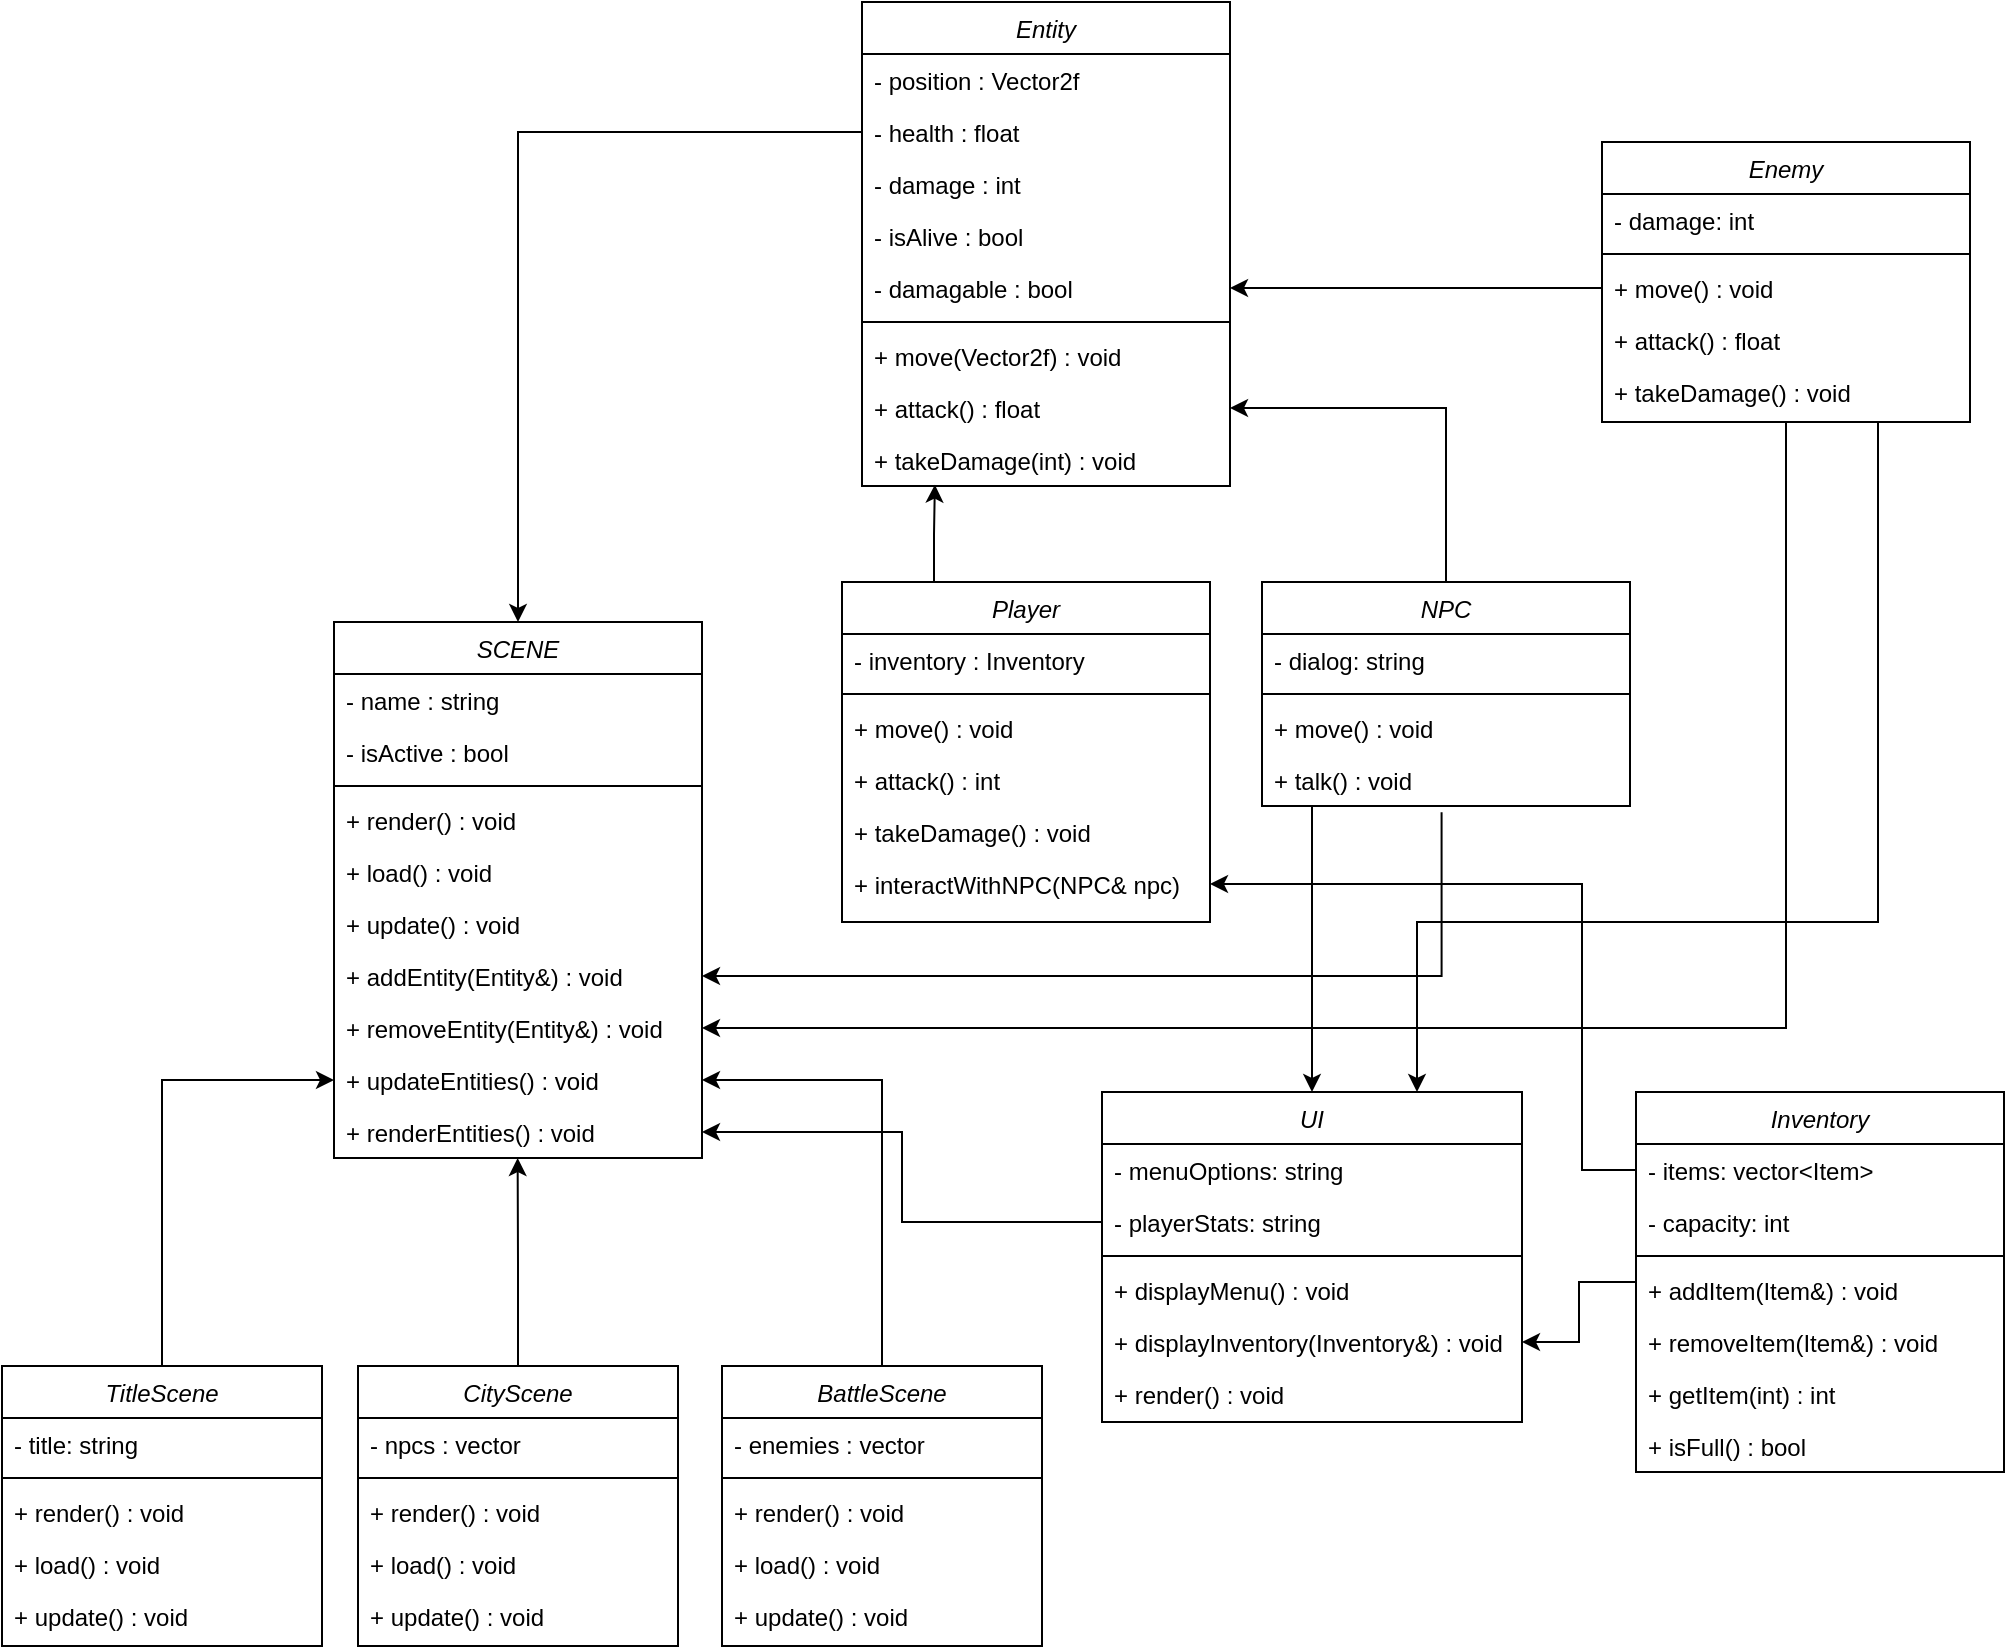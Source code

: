 <mxfile version="24.7.17">
  <diagram id="C5RBs43oDa-KdzZeNtuy" name="Page-1">
    <mxGraphModel dx="1617" dy="745" grid="1" gridSize="10" guides="1" tooltips="1" connect="1" arrows="1" fold="1" page="1" pageScale="1" pageWidth="827" pageHeight="1169" math="0" shadow="0">
      <root>
        <mxCell id="WIyWlLk6GJQsqaUBKTNV-0" />
        <mxCell id="WIyWlLk6GJQsqaUBKTNV-1" parent="WIyWlLk6GJQsqaUBKTNV-0" />
        <mxCell id="db68F4F6bv042cz980BD-30" style="edgeStyle=orthogonalEdgeStyle;rounded=0;orthogonalLoop=1;jettySize=auto;html=1;entryX=1;entryY=0.5;entryDx=0;entryDy=0;" edge="1" parent="WIyWlLk6GJQsqaUBKTNV-1" source="zkfFHV4jXpPFQw0GAbJ--0" target="db68F4F6bv042cz980BD-25">
          <mxGeometry relative="1" as="geometry" />
        </mxCell>
        <mxCell id="zkfFHV4jXpPFQw0GAbJ--0" value="BattleScene" style="swimlane;fontStyle=2;align=center;verticalAlign=top;childLayout=stackLayout;horizontal=1;startSize=26;horizontalStack=0;resizeParent=1;resizeLast=0;collapsible=1;marginBottom=0;rounded=0;shadow=0;strokeWidth=1;" parent="WIyWlLk6GJQsqaUBKTNV-1" vertex="1">
          <mxGeometry x="370" y="722" width="160" height="140" as="geometry">
            <mxRectangle x="230" y="140" width="160" height="26" as="alternateBounds" />
          </mxGeometry>
        </mxCell>
        <mxCell id="zkfFHV4jXpPFQw0GAbJ--1" value="- enemies : vector" style="text;align=left;verticalAlign=top;spacingLeft=4;spacingRight=4;overflow=hidden;rotatable=0;points=[[0,0.5],[1,0.5]];portConstraint=eastwest;" parent="zkfFHV4jXpPFQw0GAbJ--0" vertex="1">
          <mxGeometry y="26" width="160" height="26" as="geometry" />
        </mxCell>
        <mxCell id="zkfFHV4jXpPFQw0GAbJ--4" value="" style="line;html=1;strokeWidth=1;align=left;verticalAlign=middle;spacingTop=-1;spacingLeft=3;spacingRight=3;rotatable=0;labelPosition=right;points=[];portConstraint=eastwest;" parent="zkfFHV4jXpPFQw0GAbJ--0" vertex="1">
          <mxGeometry y="52" width="160" height="8" as="geometry" />
        </mxCell>
        <mxCell id="db68F4F6bv042cz980BD-2" value="+ render() : void" style="text;align=left;verticalAlign=top;spacingLeft=4;spacingRight=4;overflow=hidden;rotatable=0;points=[[0,0.5],[1,0.5]];portConstraint=eastwest;" vertex="1" parent="zkfFHV4jXpPFQw0GAbJ--0">
          <mxGeometry y="60" width="160" height="26" as="geometry" />
        </mxCell>
        <mxCell id="zkfFHV4jXpPFQw0GAbJ--5" value="+ load() : void" style="text;align=left;verticalAlign=top;spacingLeft=4;spacingRight=4;overflow=hidden;rotatable=0;points=[[0,0.5],[1,0.5]];portConstraint=eastwest;" parent="zkfFHV4jXpPFQw0GAbJ--0" vertex="1">
          <mxGeometry y="86" width="160" height="26" as="geometry" />
        </mxCell>
        <mxCell id="db68F4F6bv042cz980BD-1" value="+ update() : void" style="text;align=left;verticalAlign=top;spacingLeft=4;spacingRight=4;overflow=hidden;rotatable=0;points=[[0,0.5],[1,0.5]];portConstraint=eastwest;" vertex="1" parent="zkfFHV4jXpPFQw0GAbJ--0">
          <mxGeometry y="112" width="160" height="26" as="geometry" />
        </mxCell>
        <mxCell id="db68F4F6bv042cz980BD-3" value="SCENE" style="swimlane;fontStyle=2;align=center;verticalAlign=top;childLayout=stackLayout;horizontal=1;startSize=26;horizontalStack=0;resizeParent=1;resizeLast=0;collapsible=1;marginBottom=0;rounded=0;shadow=0;strokeWidth=1;" vertex="1" parent="WIyWlLk6GJQsqaUBKTNV-1">
          <mxGeometry x="176" y="350" width="184" height="268" as="geometry">
            <mxRectangle x="230" y="140" width="160" height="26" as="alternateBounds" />
          </mxGeometry>
        </mxCell>
        <mxCell id="db68F4F6bv042cz980BD-4" value="- name : string" style="text;align=left;verticalAlign=top;spacingLeft=4;spacingRight=4;overflow=hidden;rotatable=0;points=[[0,0.5],[1,0.5]];portConstraint=eastwest;" vertex="1" parent="db68F4F6bv042cz980BD-3">
          <mxGeometry y="26" width="184" height="26" as="geometry" />
        </mxCell>
        <mxCell id="db68F4F6bv042cz980BD-5" value="- isActive : bool" style="text;align=left;verticalAlign=top;spacingLeft=4;spacingRight=4;overflow=hidden;rotatable=0;points=[[0,0.5],[1,0.5]];portConstraint=eastwest;rounded=0;shadow=0;html=0;" vertex="1" parent="db68F4F6bv042cz980BD-3">
          <mxGeometry y="52" width="184" height="26" as="geometry" />
        </mxCell>
        <mxCell id="db68F4F6bv042cz980BD-6" value="" style="line;html=1;strokeWidth=1;align=left;verticalAlign=middle;spacingTop=-1;spacingLeft=3;spacingRight=3;rotatable=0;labelPosition=right;points=[];portConstraint=eastwest;" vertex="1" parent="db68F4F6bv042cz980BD-3">
          <mxGeometry y="78" width="184" height="8" as="geometry" />
        </mxCell>
        <mxCell id="db68F4F6bv042cz980BD-7" value="+ render() : void" style="text;align=left;verticalAlign=top;spacingLeft=4;spacingRight=4;overflow=hidden;rotatable=0;points=[[0,0.5],[1,0.5]];portConstraint=eastwest;" vertex="1" parent="db68F4F6bv042cz980BD-3">
          <mxGeometry y="86" width="184" height="26" as="geometry" />
        </mxCell>
        <mxCell id="db68F4F6bv042cz980BD-8" value="+ load() : void" style="text;align=left;verticalAlign=top;spacingLeft=4;spacingRight=4;overflow=hidden;rotatable=0;points=[[0,0.5],[1,0.5]];portConstraint=eastwest;" vertex="1" parent="db68F4F6bv042cz980BD-3">
          <mxGeometry y="112" width="184" height="26" as="geometry" />
        </mxCell>
        <mxCell id="db68F4F6bv042cz980BD-9" value="+ update() : void" style="text;align=left;verticalAlign=top;spacingLeft=4;spacingRight=4;overflow=hidden;rotatable=0;points=[[0,0.5],[1,0.5]];portConstraint=eastwest;" vertex="1" parent="db68F4F6bv042cz980BD-3">
          <mxGeometry y="138" width="184" height="26" as="geometry" />
        </mxCell>
        <mxCell id="db68F4F6bv042cz980BD-24" value="+ addEntity(Entity&amp;) : void" style="text;align=left;verticalAlign=top;spacingLeft=4;spacingRight=4;overflow=hidden;rotatable=0;points=[[0,0.5],[1,0.5]];portConstraint=eastwest;" vertex="1" parent="db68F4F6bv042cz980BD-3">
          <mxGeometry y="164" width="184" height="26" as="geometry" />
        </mxCell>
        <mxCell id="db68F4F6bv042cz980BD-27" value="+ removeEntity(Entity&amp;) : void" style="text;align=left;verticalAlign=top;spacingLeft=4;spacingRight=4;overflow=hidden;rotatable=0;points=[[0,0.5],[1,0.5]];portConstraint=eastwest;" vertex="1" parent="db68F4F6bv042cz980BD-3">
          <mxGeometry y="190" width="184" height="26" as="geometry" />
        </mxCell>
        <mxCell id="db68F4F6bv042cz980BD-25" value="+ updateEntities() : void" style="text;align=left;verticalAlign=top;spacingLeft=4;spacingRight=4;overflow=hidden;rotatable=0;points=[[0,0.5],[1,0.5]];portConstraint=eastwest;" vertex="1" parent="db68F4F6bv042cz980BD-3">
          <mxGeometry y="216" width="184" height="26" as="geometry" />
        </mxCell>
        <mxCell id="db68F4F6bv042cz980BD-26" value="+ renderEntities() : void" style="text;align=left;verticalAlign=top;spacingLeft=4;spacingRight=4;overflow=hidden;rotatable=0;points=[[0,0.5],[1,0.5]];portConstraint=eastwest;" vertex="1" parent="db68F4F6bv042cz980BD-3">
          <mxGeometry y="242" width="184" height="26" as="geometry" />
        </mxCell>
        <mxCell id="db68F4F6bv042cz980BD-29" style="edgeStyle=orthogonalEdgeStyle;rounded=0;orthogonalLoop=1;jettySize=auto;html=1;entryX=0;entryY=0.5;entryDx=0;entryDy=0;" edge="1" parent="WIyWlLk6GJQsqaUBKTNV-1" source="db68F4F6bv042cz980BD-10" target="db68F4F6bv042cz980BD-25">
          <mxGeometry relative="1" as="geometry" />
        </mxCell>
        <mxCell id="db68F4F6bv042cz980BD-10" value="TitleScene" style="swimlane;fontStyle=2;align=center;verticalAlign=top;childLayout=stackLayout;horizontal=1;startSize=26;horizontalStack=0;resizeParent=1;resizeLast=0;collapsible=1;marginBottom=0;rounded=0;shadow=0;strokeWidth=1;" vertex="1" parent="WIyWlLk6GJQsqaUBKTNV-1">
          <mxGeometry x="10" y="722" width="160" height="140" as="geometry">
            <mxRectangle x="230" y="140" width="160" height="26" as="alternateBounds" />
          </mxGeometry>
        </mxCell>
        <mxCell id="db68F4F6bv042cz980BD-11" value="- title: string" style="text;align=left;verticalAlign=top;spacingLeft=4;spacingRight=4;overflow=hidden;rotatable=0;points=[[0,0.5],[1,0.5]];portConstraint=eastwest;" vertex="1" parent="db68F4F6bv042cz980BD-10">
          <mxGeometry y="26" width="160" height="26" as="geometry" />
        </mxCell>
        <mxCell id="db68F4F6bv042cz980BD-13" value="" style="line;html=1;strokeWidth=1;align=left;verticalAlign=middle;spacingTop=-1;spacingLeft=3;spacingRight=3;rotatable=0;labelPosition=right;points=[];portConstraint=eastwest;" vertex="1" parent="db68F4F6bv042cz980BD-10">
          <mxGeometry y="52" width="160" height="8" as="geometry" />
        </mxCell>
        <mxCell id="db68F4F6bv042cz980BD-14" value="+ render() : void" style="text;align=left;verticalAlign=top;spacingLeft=4;spacingRight=4;overflow=hidden;rotatable=0;points=[[0,0.5],[1,0.5]];portConstraint=eastwest;" vertex="1" parent="db68F4F6bv042cz980BD-10">
          <mxGeometry y="60" width="160" height="26" as="geometry" />
        </mxCell>
        <mxCell id="db68F4F6bv042cz980BD-15" value="+ load() : void" style="text;align=left;verticalAlign=top;spacingLeft=4;spacingRight=4;overflow=hidden;rotatable=0;points=[[0,0.5],[1,0.5]];portConstraint=eastwest;" vertex="1" parent="db68F4F6bv042cz980BD-10">
          <mxGeometry y="86" width="160" height="26" as="geometry" />
        </mxCell>
        <mxCell id="db68F4F6bv042cz980BD-16" value="+ update() : void" style="text;align=left;verticalAlign=top;spacingLeft=4;spacingRight=4;overflow=hidden;rotatable=0;points=[[0,0.5],[1,0.5]];portConstraint=eastwest;" vertex="1" parent="db68F4F6bv042cz980BD-10">
          <mxGeometry y="112" width="160" height="26" as="geometry" />
        </mxCell>
        <mxCell id="db68F4F6bv042cz980BD-28" style="edgeStyle=orthogonalEdgeStyle;rounded=0;orthogonalLoop=1;jettySize=auto;html=1;entryX=0.499;entryY=1;entryDx=0;entryDy=0;entryPerimeter=0;" edge="1" parent="WIyWlLk6GJQsqaUBKTNV-1" source="db68F4F6bv042cz980BD-17" target="db68F4F6bv042cz980BD-26">
          <mxGeometry relative="1" as="geometry" />
        </mxCell>
        <mxCell id="db68F4F6bv042cz980BD-17" value="CityScene" style="swimlane;fontStyle=2;align=center;verticalAlign=top;childLayout=stackLayout;horizontal=1;startSize=26;horizontalStack=0;resizeParent=1;resizeLast=0;collapsible=1;marginBottom=0;rounded=0;shadow=0;strokeWidth=1;" vertex="1" parent="WIyWlLk6GJQsqaUBKTNV-1">
          <mxGeometry x="188" y="722" width="160" height="140" as="geometry">
            <mxRectangle x="230" y="140" width="160" height="26" as="alternateBounds" />
          </mxGeometry>
        </mxCell>
        <mxCell id="db68F4F6bv042cz980BD-18" value="- npcs : vector" style="text;align=left;verticalAlign=top;spacingLeft=4;spacingRight=4;overflow=hidden;rotatable=0;points=[[0,0.5],[1,0.5]];portConstraint=eastwest;" vertex="1" parent="db68F4F6bv042cz980BD-17">
          <mxGeometry y="26" width="160" height="26" as="geometry" />
        </mxCell>
        <mxCell id="db68F4F6bv042cz980BD-20" value="" style="line;html=1;strokeWidth=1;align=left;verticalAlign=middle;spacingTop=-1;spacingLeft=3;spacingRight=3;rotatable=0;labelPosition=right;points=[];portConstraint=eastwest;" vertex="1" parent="db68F4F6bv042cz980BD-17">
          <mxGeometry y="52" width="160" height="8" as="geometry" />
        </mxCell>
        <mxCell id="db68F4F6bv042cz980BD-21" value="+ render() : void" style="text;align=left;verticalAlign=top;spacingLeft=4;spacingRight=4;overflow=hidden;rotatable=0;points=[[0,0.5],[1,0.5]];portConstraint=eastwest;" vertex="1" parent="db68F4F6bv042cz980BD-17">
          <mxGeometry y="60" width="160" height="26" as="geometry" />
        </mxCell>
        <mxCell id="db68F4F6bv042cz980BD-22" value="+ load() : void" style="text;align=left;verticalAlign=top;spacingLeft=4;spacingRight=4;overflow=hidden;rotatable=0;points=[[0,0.5],[1,0.5]];portConstraint=eastwest;" vertex="1" parent="db68F4F6bv042cz980BD-17">
          <mxGeometry y="86" width="160" height="26" as="geometry" />
        </mxCell>
        <mxCell id="db68F4F6bv042cz980BD-23" value="+ update() : void" style="text;align=left;verticalAlign=top;spacingLeft=4;spacingRight=4;overflow=hidden;rotatable=0;points=[[0,0.5],[1,0.5]];portConstraint=eastwest;" vertex="1" parent="db68F4F6bv042cz980BD-17">
          <mxGeometry y="112" width="160" height="26" as="geometry" />
        </mxCell>
        <mxCell id="db68F4F6bv042cz980BD-31" value="Entity" style="swimlane;fontStyle=2;align=center;verticalAlign=top;childLayout=stackLayout;horizontal=1;startSize=26;horizontalStack=0;resizeParent=1;resizeLast=0;collapsible=1;marginBottom=0;rounded=0;shadow=0;strokeWidth=1;" vertex="1" parent="WIyWlLk6GJQsqaUBKTNV-1">
          <mxGeometry x="440" y="40" width="184" height="242" as="geometry">
            <mxRectangle x="230" y="140" width="160" height="26" as="alternateBounds" />
          </mxGeometry>
        </mxCell>
        <mxCell id="db68F4F6bv042cz980BD-32" value="- position : Vector2f" style="text;align=left;verticalAlign=top;spacingLeft=4;spacingRight=4;overflow=hidden;rotatable=0;points=[[0,0.5],[1,0.5]];portConstraint=eastwest;" vertex="1" parent="db68F4F6bv042cz980BD-31">
          <mxGeometry y="26" width="184" height="26" as="geometry" />
        </mxCell>
        <mxCell id="db68F4F6bv042cz980BD-33" value="- health : float" style="text;align=left;verticalAlign=top;spacingLeft=4;spacingRight=4;overflow=hidden;rotatable=0;points=[[0,0.5],[1,0.5]];portConstraint=eastwest;rounded=0;shadow=0;html=0;" vertex="1" parent="db68F4F6bv042cz980BD-31">
          <mxGeometry y="52" width="184" height="26" as="geometry" />
        </mxCell>
        <mxCell id="db68F4F6bv042cz980BD-60" value="- damage : int" style="text;align=left;verticalAlign=top;spacingLeft=4;spacingRight=4;overflow=hidden;rotatable=0;points=[[0,0.5],[1,0.5]];portConstraint=eastwest;rounded=0;shadow=0;html=0;" vertex="1" parent="db68F4F6bv042cz980BD-31">
          <mxGeometry y="78" width="184" height="26" as="geometry" />
        </mxCell>
        <mxCell id="db68F4F6bv042cz980BD-42" value="- isAlive : bool" style="text;align=left;verticalAlign=top;spacingLeft=4;spacingRight=4;overflow=hidden;rotatable=0;points=[[0,0.5],[1,0.5]];portConstraint=eastwest;rounded=0;shadow=0;html=0;" vertex="1" parent="db68F4F6bv042cz980BD-31">
          <mxGeometry y="104" width="184" height="26" as="geometry" />
        </mxCell>
        <mxCell id="db68F4F6bv042cz980BD-43" value="- damagable : bool" style="text;align=left;verticalAlign=top;spacingLeft=4;spacingRight=4;overflow=hidden;rotatable=0;points=[[0,0.5],[1,0.5]];portConstraint=eastwest;rounded=0;shadow=0;html=0;" vertex="1" parent="db68F4F6bv042cz980BD-31">
          <mxGeometry y="130" width="184" height="26" as="geometry" />
        </mxCell>
        <mxCell id="db68F4F6bv042cz980BD-34" value="" style="line;html=1;strokeWidth=1;align=left;verticalAlign=middle;spacingTop=-1;spacingLeft=3;spacingRight=3;rotatable=0;labelPosition=right;points=[];portConstraint=eastwest;" vertex="1" parent="db68F4F6bv042cz980BD-31">
          <mxGeometry y="156" width="184" height="8" as="geometry" />
        </mxCell>
        <mxCell id="db68F4F6bv042cz980BD-35" value="+ move(Vector2f) : void" style="text;align=left;verticalAlign=top;spacingLeft=4;spacingRight=4;overflow=hidden;rotatable=0;points=[[0,0.5],[1,0.5]];portConstraint=eastwest;" vertex="1" parent="db68F4F6bv042cz980BD-31">
          <mxGeometry y="164" width="184" height="26" as="geometry" />
        </mxCell>
        <mxCell id="db68F4F6bv042cz980BD-36" value="+ attack() : float" style="text;align=left;verticalAlign=top;spacingLeft=4;spacingRight=4;overflow=hidden;rotatable=0;points=[[0,0.5],[1,0.5]];portConstraint=eastwest;" vertex="1" parent="db68F4F6bv042cz980BD-31">
          <mxGeometry y="190" width="184" height="26" as="geometry" />
        </mxCell>
        <mxCell id="db68F4F6bv042cz980BD-37" value="+ takeDamage(int) : void" style="text;align=left;verticalAlign=top;spacingLeft=4;spacingRight=4;overflow=hidden;rotatable=0;points=[[0,0.5],[1,0.5]];portConstraint=eastwest;" vertex="1" parent="db68F4F6bv042cz980BD-31">
          <mxGeometry y="216" width="184" height="26" as="geometry" />
        </mxCell>
        <mxCell id="db68F4F6bv042cz980BD-44" value="Player" style="swimlane;fontStyle=2;align=center;verticalAlign=top;childLayout=stackLayout;horizontal=1;startSize=26;horizontalStack=0;resizeParent=1;resizeLast=0;collapsible=1;marginBottom=0;rounded=0;shadow=0;strokeWidth=1;" vertex="1" parent="WIyWlLk6GJQsqaUBKTNV-1">
          <mxGeometry x="430" y="330" width="184" height="170" as="geometry">
            <mxRectangle x="230" y="140" width="160" height="26" as="alternateBounds" />
          </mxGeometry>
        </mxCell>
        <mxCell id="db68F4F6bv042cz980BD-45" value="- inventory : Inventory" style="text;align=left;verticalAlign=top;spacingLeft=4;spacingRight=4;overflow=hidden;rotatable=0;points=[[0,0.5],[1,0.5]];portConstraint=eastwest;" vertex="1" parent="db68F4F6bv042cz980BD-44">
          <mxGeometry y="26" width="184" height="26" as="geometry" />
        </mxCell>
        <mxCell id="db68F4F6bv042cz980BD-49" value="" style="line;html=1;strokeWidth=1;align=left;verticalAlign=middle;spacingTop=-1;spacingLeft=3;spacingRight=3;rotatable=0;labelPosition=right;points=[];portConstraint=eastwest;" vertex="1" parent="db68F4F6bv042cz980BD-44">
          <mxGeometry y="52" width="184" height="8" as="geometry" />
        </mxCell>
        <mxCell id="db68F4F6bv042cz980BD-50" value="+ move() : void" style="text;align=left;verticalAlign=top;spacingLeft=4;spacingRight=4;overflow=hidden;rotatable=0;points=[[0,0.5],[1,0.5]];portConstraint=eastwest;" vertex="1" parent="db68F4F6bv042cz980BD-44">
          <mxGeometry y="60" width="184" height="26" as="geometry" />
        </mxCell>
        <mxCell id="db68F4F6bv042cz980BD-51" value="+ attack() : int" style="text;align=left;verticalAlign=top;spacingLeft=4;spacingRight=4;overflow=hidden;rotatable=0;points=[[0,0.5],[1,0.5]];portConstraint=eastwest;" vertex="1" parent="db68F4F6bv042cz980BD-44">
          <mxGeometry y="86" width="184" height="26" as="geometry" />
        </mxCell>
        <mxCell id="db68F4F6bv042cz980BD-52" value="+ takeDamage() : void" style="text;align=left;verticalAlign=top;spacingLeft=4;spacingRight=4;overflow=hidden;rotatable=0;points=[[0,0.5],[1,0.5]];portConstraint=eastwest;" vertex="1" parent="db68F4F6bv042cz980BD-44">
          <mxGeometry y="112" width="184" height="26" as="geometry" />
        </mxCell>
        <mxCell id="db68F4F6bv042cz980BD-48" value="+ interactWithNPC(NPC&amp; npc)" style="text;align=left;verticalAlign=top;spacingLeft=4;spacingRight=4;overflow=hidden;rotatable=0;points=[[0,0.5],[1,0.5]];portConstraint=eastwest;rounded=0;shadow=0;html=0;" vertex="1" parent="db68F4F6bv042cz980BD-44">
          <mxGeometry y="138" width="184" height="26" as="geometry" />
        </mxCell>
        <mxCell id="db68F4F6bv042cz980BD-94" style="edgeStyle=orthogonalEdgeStyle;rounded=0;orthogonalLoop=1;jettySize=auto;html=1;entryX=1;entryY=0.5;entryDx=0;entryDy=0;" edge="1" parent="WIyWlLk6GJQsqaUBKTNV-1" source="db68F4F6bv042cz980BD-53" target="db68F4F6bv042cz980BD-27">
          <mxGeometry relative="1" as="geometry" />
        </mxCell>
        <mxCell id="db68F4F6bv042cz980BD-99" style="edgeStyle=orthogonalEdgeStyle;rounded=0;orthogonalLoop=1;jettySize=auto;html=1;exitX=0.75;exitY=1;exitDx=0;exitDy=0;entryX=0.75;entryY=0;entryDx=0;entryDy=0;" edge="1" parent="WIyWlLk6GJQsqaUBKTNV-1" source="db68F4F6bv042cz980BD-53" target="db68F4F6bv042cz980BD-81">
          <mxGeometry relative="1" as="geometry">
            <Array as="points">
              <mxPoint x="948" y="500" />
              <mxPoint x="718" y="500" />
            </Array>
          </mxGeometry>
        </mxCell>
        <mxCell id="db68F4F6bv042cz980BD-53" value="Enemy" style="swimlane;fontStyle=2;align=center;verticalAlign=top;childLayout=stackLayout;horizontal=1;startSize=26;horizontalStack=0;resizeParent=1;resizeLast=0;collapsible=1;marginBottom=0;rounded=0;shadow=0;strokeWidth=1;" vertex="1" parent="WIyWlLk6GJQsqaUBKTNV-1">
          <mxGeometry x="810" y="110" width="184" height="140" as="geometry">
            <mxRectangle x="230" y="140" width="160" height="26" as="alternateBounds" />
          </mxGeometry>
        </mxCell>
        <mxCell id="db68F4F6bv042cz980BD-54" value="- damage: int" style="text;align=left;verticalAlign=top;spacingLeft=4;spacingRight=4;overflow=hidden;rotatable=0;points=[[0,0.5],[1,0.5]];portConstraint=eastwest;" vertex="1" parent="db68F4F6bv042cz980BD-53">
          <mxGeometry y="26" width="184" height="26" as="geometry" />
        </mxCell>
        <mxCell id="db68F4F6bv042cz980BD-55" value="" style="line;html=1;strokeWidth=1;align=left;verticalAlign=middle;spacingTop=-1;spacingLeft=3;spacingRight=3;rotatable=0;labelPosition=right;points=[];portConstraint=eastwest;" vertex="1" parent="db68F4F6bv042cz980BD-53">
          <mxGeometry y="52" width="184" height="8" as="geometry" />
        </mxCell>
        <mxCell id="db68F4F6bv042cz980BD-56" value="+ move() : void" style="text;align=left;verticalAlign=top;spacingLeft=4;spacingRight=4;overflow=hidden;rotatable=0;points=[[0,0.5],[1,0.5]];portConstraint=eastwest;" vertex="1" parent="db68F4F6bv042cz980BD-53">
          <mxGeometry y="60" width="184" height="26" as="geometry" />
        </mxCell>
        <mxCell id="db68F4F6bv042cz980BD-57" value="+ attack() : float" style="text;align=left;verticalAlign=top;spacingLeft=4;spacingRight=4;overflow=hidden;rotatable=0;points=[[0,0.5],[1,0.5]];portConstraint=eastwest;" vertex="1" parent="db68F4F6bv042cz980BD-53">
          <mxGeometry y="86" width="184" height="26" as="geometry" />
        </mxCell>
        <mxCell id="db68F4F6bv042cz980BD-58" value="+ takeDamage() : void" style="text;align=left;verticalAlign=top;spacingLeft=4;spacingRight=4;overflow=hidden;rotatable=0;points=[[0,0.5],[1,0.5]];portConstraint=eastwest;" vertex="1" parent="db68F4F6bv042cz980BD-53">
          <mxGeometry y="112" width="184" height="26" as="geometry" />
        </mxCell>
        <mxCell id="db68F4F6bv042cz980BD-90" style="edgeStyle=orthogonalEdgeStyle;rounded=0;orthogonalLoop=1;jettySize=auto;html=1;exitX=0.5;exitY=0;exitDx=0;exitDy=0;entryX=1;entryY=0.5;entryDx=0;entryDy=0;" edge="1" parent="WIyWlLk6GJQsqaUBKTNV-1" source="db68F4F6bv042cz980BD-61" target="db68F4F6bv042cz980BD-36">
          <mxGeometry relative="1" as="geometry" />
        </mxCell>
        <mxCell id="db68F4F6bv042cz980BD-98" style="edgeStyle=orthogonalEdgeStyle;rounded=0;orthogonalLoop=1;jettySize=auto;html=1;entryX=0.5;entryY=0;entryDx=0;entryDy=0;" edge="1" parent="WIyWlLk6GJQsqaUBKTNV-1" source="db68F4F6bv042cz980BD-61" target="db68F4F6bv042cz980BD-81">
          <mxGeometry relative="1" as="geometry">
            <Array as="points">
              <mxPoint x="665" y="470" />
              <mxPoint x="665" y="470" />
            </Array>
          </mxGeometry>
        </mxCell>
        <mxCell id="db68F4F6bv042cz980BD-61" value="NPC" style="swimlane;fontStyle=2;align=center;verticalAlign=top;childLayout=stackLayout;horizontal=1;startSize=26;horizontalStack=0;resizeParent=1;resizeLast=0;collapsible=1;marginBottom=0;rounded=0;shadow=0;strokeWidth=1;" vertex="1" parent="WIyWlLk6GJQsqaUBKTNV-1">
          <mxGeometry x="640" y="330" width="184" height="112" as="geometry">
            <mxRectangle x="230" y="140" width="160" height="26" as="alternateBounds" />
          </mxGeometry>
        </mxCell>
        <mxCell id="db68F4F6bv042cz980BD-62" value="- dialog: string" style="text;align=left;verticalAlign=top;spacingLeft=4;spacingRight=4;overflow=hidden;rotatable=0;points=[[0,0.5],[1,0.5]];portConstraint=eastwest;" vertex="1" parent="db68F4F6bv042cz980BD-61">
          <mxGeometry y="26" width="184" height="26" as="geometry" />
        </mxCell>
        <mxCell id="db68F4F6bv042cz980BD-63" value="" style="line;html=1;strokeWidth=1;align=left;verticalAlign=middle;spacingTop=-1;spacingLeft=3;spacingRight=3;rotatable=0;labelPosition=right;points=[];portConstraint=eastwest;" vertex="1" parent="db68F4F6bv042cz980BD-61">
          <mxGeometry y="52" width="184" height="8" as="geometry" />
        </mxCell>
        <mxCell id="db68F4F6bv042cz980BD-64" value="+ move() : void" style="text;align=left;verticalAlign=top;spacingLeft=4;spacingRight=4;overflow=hidden;rotatable=0;points=[[0,0.5],[1,0.5]];portConstraint=eastwest;" vertex="1" parent="db68F4F6bv042cz980BD-61">
          <mxGeometry y="60" width="184" height="26" as="geometry" />
        </mxCell>
        <mxCell id="db68F4F6bv042cz980BD-65" value="+ talk() : void" style="text;align=left;verticalAlign=top;spacingLeft=4;spacingRight=4;overflow=hidden;rotatable=0;points=[[0,0.5],[1,0.5]];portConstraint=eastwest;" vertex="1" parent="db68F4F6bv042cz980BD-61">
          <mxGeometry y="86" width="184" height="26" as="geometry" />
        </mxCell>
        <mxCell id="db68F4F6bv042cz980BD-70" style="edgeStyle=orthogonalEdgeStyle;rounded=0;orthogonalLoop=1;jettySize=auto;html=1;exitX=0;exitY=0.5;exitDx=0;exitDy=0;entryX=0.5;entryY=0;entryDx=0;entryDy=0;" edge="1" parent="WIyWlLk6GJQsqaUBKTNV-1" source="db68F4F6bv042cz980BD-33" target="db68F4F6bv042cz980BD-3">
          <mxGeometry relative="1" as="geometry" />
        </mxCell>
        <mxCell id="db68F4F6bv042cz980BD-96" style="edgeStyle=orthogonalEdgeStyle;rounded=0;orthogonalLoop=1;jettySize=auto;html=1;entryX=1;entryY=0.5;entryDx=0;entryDy=0;" edge="1" parent="WIyWlLk6GJQsqaUBKTNV-1" source="db68F4F6bv042cz980BD-71" target="db68F4F6bv042cz980BD-86">
          <mxGeometry relative="1" as="geometry" />
        </mxCell>
        <mxCell id="db68F4F6bv042cz980BD-71" value="Inventory" style="swimlane;fontStyle=2;align=center;verticalAlign=top;childLayout=stackLayout;horizontal=1;startSize=26;horizontalStack=0;resizeParent=1;resizeLast=0;collapsible=1;marginBottom=0;rounded=0;shadow=0;strokeWidth=1;" vertex="1" parent="WIyWlLk6GJQsqaUBKTNV-1">
          <mxGeometry x="827" y="585" width="184" height="190" as="geometry">
            <mxRectangle x="230" y="140" width="160" height="26" as="alternateBounds" />
          </mxGeometry>
        </mxCell>
        <mxCell id="db68F4F6bv042cz980BD-72" value="- items: vector&lt;Item&gt;" style="text;align=left;verticalAlign=top;spacingLeft=4;spacingRight=4;overflow=hidden;rotatable=0;points=[[0,0.5],[1,0.5]];portConstraint=eastwest;" vertex="1" parent="db68F4F6bv042cz980BD-71">
          <mxGeometry y="26" width="184" height="26" as="geometry" />
        </mxCell>
        <mxCell id="db68F4F6bv042cz980BD-73" value="- capacity: int" style="text;align=left;verticalAlign=top;spacingLeft=4;spacingRight=4;overflow=hidden;rotatable=0;points=[[0,0.5],[1,0.5]];portConstraint=eastwest;rounded=0;shadow=0;html=0;" vertex="1" parent="db68F4F6bv042cz980BD-71">
          <mxGeometry y="52" width="184" height="26" as="geometry" />
        </mxCell>
        <mxCell id="db68F4F6bv042cz980BD-77" value="" style="line;html=1;strokeWidth=1;align=left;verticalAlign=middle;spacingTop=-1;spacingLeft=3;spacingRight=3;rotatable=0;labelPosition=right;points=[];portConstraint=eastwest;" vertex="1" parent="db68F4F6bv042cz980BD-71">
          <mxGeometry y="78" width="184" height="8" as="geometry" />
        </mxCell>
        <mxCell id="db68F4F6bv042cz980BD-75" value="+ addItem(Item&amp;) : void" style="text;align=left;verticalAlign=top;spacingLeft=4;spacingRight=4;overflow=hidden;rotatable=0;points=[[0,0.5],[1,0.5]];portConstraint=eastwest;rounded=0;shadow=0;html=0;" vertex="1" parent="db68F4F6bv042cz980BD-71">
          <mxGeometry y="86" width="184" height="26" as="geometry" />
        </mxCell>
        <mxCell id="db68F4F6bv042cz980BD-78" value="+ removeItem(Item&amp;) : void" style="text;align=left;verticalAlign=top;spacingLeft=4;spacingRight=4;overflow=hidden;rotatable=0;points=[[0,0.5],[1,0.5]];portConstraint=eastwest;" vertex="1" parent="db68F4F6bv042cz980BD-71">
          <mxGeometry y="112" width="184" height="26" as="geometry" />
        </mxCell>
        <mxCell id="db68F4F6bv042cz980BD-79" value="+ getItem(int) : int" style="text;align=left;verticalAlign=top;spacingLeft=4;spacingRight=4;overflow=hidden;rotatable=0;points=[[0,0.5],[1,0.5]];portConstraint=eastwest;" vertex="1" parent="db68F4F6bv042cz980BD-71">
          <mxGeometry y="138" width="184" height="26" as="geometry" />
        </mxCell>
        <mxCell id="db68F4F6bv042cz980BD-80" value="+ isFull() : bool" style="text;align=left;verticalAlign=top;spacingLeft=4;spacingRight=4;overflow=hidden;rotatable=0;points=[[0,0.5],[1,0.5]];portConstraint=eastwest;" vertex="1" parent="db68F4F6bv042cz980BD-71">
          <mxGeometry y="164" width="184" height="26" as="geometry" />
        </mxCell>
        <mxCell id="db68F4F6bv042cz980BD-95" style="edgeStyle=orthogonalEdgeStyle;rounded=0;orthogonalLoop=1;jettySize=auto;html=1;entryX=1;entryY=0.5;entryDx=0;entryDy=0;" edge="1" parent="WIyWlLk6GJQsqaUBKTNV-1" source="db68F4F6bv042cz980BD-81" target="db68F4F6bv042cz980BD-26">
          <mxGeometry relative="1" as="geometry">
            <Array as="points">
              <mxPoint x="460" y="650" />
              <mxPoint x="460" y="605" />
            </Array>
          </mxGeometry>
        </mxCell>
        <mxCell id="db68F4F6bv042cz980BD-81" value="UI" style="swimlane;fontStyle=2;align=center;verticalAlign=top;childLayout=stackLayout;horizontal=1;startSize=26;horizontalStack=0;resizeParent=1;resizeLast=0;collapsible=1;marginBottom=0;rounded=0;shadow=0;strokeWidth=1;" vertex="1" parent="WIyWlLk6GJQsqaUBKTNV-1">
          <mxGeometry x="560" y="585" width="210" height="165" as="geometry">
            <mxRectangle x="230" y="140" width="160" height="26" as="alternateBounds" />
          </mxGeometry>
        </mxCell>
        <mxCell id="db68F4F6bv042cz980BD-82" value="- menuOptions: string" style="text;align=left;verticalAlign=top;spacingLeft=4;spacingRight=4;overflow=hidden;rotatable=0;points=[[0,0.5],[1,0.5]];portConstraint=eastwest;" vertex="1" parent="db68F4F6bv042cz980BD-81">
          <mxGeometry y="26" width="210" height="26" as="geometry" />
        </mxCell>
        <mxCell id="db68F4F6bv042cz980BD-83" value="- playerStats: string" style="text;align=left;verticalAlign=top;spacingLeft=4;spacingRight=4;overflow=hidden;rotatable=0;points=[[0,0.5],[1,0.5]];portConstraint=eastwest;rounded=0;shadow=0;html=0;" vertex="1" parent="db68F4F6bv042cz980BD-81">
          <mxGeometry y="52" width="210" height="26" as="geometry" />
        </mxCell>
        <mxCell id="db68F4F6bv042cz980BD-84" value="" style="line;html=1;strokeWidth=1;align=left;verticalAlign=middle;spacingTop=-1;spacingLeft=3;spacingRight=3;rotatable=0;labelPosition=right;points=[];portConstraint=eastwest;" vertex="1" parent="db68F4F6bv042cz980BD-81">
          <mxGeometry y="78" width="210" height="8" as="geometry" />
        </mxCell>
        <mxCell id="db68F4F6bv042cz980BD-85" value="+ displayMenu() : void" style="text;align=left;verticalAlign=top;spacingLeft=4;spacingRight=4;overflow=hidden;rotatable=0;points=[[0,0.5],[1,0.5]];portConstraint=eastwest;rounded=0;shadow=0;html=0;" vertex="1" parent="db68F4F6bv042cz980BD-81">
          <mxGeometry y="86" width="210" height="26" as="geometry" />
        </mxCell>
        <mxCell id="db68F4F6bv042cz980BD-86" value="+ displayInventory(Inventory&amp;) : void" style="text;align=left;verticalAlign=top;spacingLeft=4;spacingRight=4;overflow=hidden;rotatable=0;points=[[0,0.5],[1,0.5]];portConstraint=eastwest;" vertex="1" parent="db68F4F6bv042cz980BD-81">
          <mxGeometry y="112" width="210" height="26" as="geometry" />
        </mxCell>
        <mxCell id="db68F4F6bv042cz980BD-87" value="+ render() : void" style="text;align=left;verticalAlign=top;spacingLeft=4;spacingRight=4;overflow=hidden;rotatable=0;points=[[0,0.5],[1,0.5]];portConstraint=eastwest;" vertex="1" parent="db68F4F6bv042cz980BD-81">
          <mxGeometry y="138" width="210" height="26" as="geometry" />
        </mxCell>
        <mxCell id="db68F4F6bv042cz980BD-89" style="edgeStyle=orthogonalEdgeStyle;rounded=0;orthogonalLoop=1;jettySize=auto;html=1;exitX=0;exitY=0.5;exitDx=0;exitDy=0;entryX=1;entryY=0.5;entryDx=0;entryDy=0;" edge="1" parent="WIyWlLk6GJQsqaUBKTNV-1" source="db68F4F6bv042cz980BD-56" target="db68F4F6bv042cz980BD-43">
          <mxGeometry relative="1" as="geometry" />
        </mxCell>
        <mxCell id="db68F4F6bv042cz980BD-91" style="edgeStyle=orthogonalEdgeStyle;rounded=0;orthogonalLoop=1;jettySize=auto;html=1;exitX=0.25;exitY=0;exitDx=0;exitDy=0;entryX=0.198;entryY=0.974;entryDx=0;entryDy=0;entryPerimeter=0;" edge="1" parent="WIyWlLk6GJQsqaUBKTNV-1" source="db68F4F6bv042cz980BD-44" target="db68F4F6bv042cz980BD-37">
          <mxGeometry relative="1" as="geometry" />
        </mxCell>
        <mxCell id="db68F4F6bv042cz980BD-93" style="edgeStyle=orthogonalEdgeStyle;rounded=0;orthogonalLoop=1;jettySize=auto;html=1;entryX=1;entryY=0.5;entryDx=0;entryDy=0;exitX=0.488;exitY=1.12;exitDx=0;exitDy=0;exitPerimeter=0;" edge="1" parent="WIyWlLk6GJQsqaUBKTNV-1" source="db68F4F6bv042cz980BD-65" target="db68F4F6bv042cz980BD-24">
          <mxGeometry relative="1" as="geometry">
            <mxPoint x="700" y="450" as="targetPoint" />
            <mxPoint x="360" y="520" as="sourcePoint" />
            <Array as="points">
              <mxPoint x="730" y="527" />
            </Array>
          </mxGeometry>
        </mxCell>
        <mxCell id="db68F4F6bv042cz980BD-97" style="edgeStyle=orthogonalEdgeStyle;rounded=0;orthogonalLoop=1;jettySize=auto;html=1;entryX=1;entryY=0.5;entryDx=0;entryDy=0;" edge="1" parent="WIyWlLk6GJQsqaUBKTNV-1" source="db68F4F6bv042cz980BD-72" target="db68F4F6bv042cz980BD-48">
          <mxGeometry relative="1" as="geometry">
            <Array as="points">
              <mxPoint x="800" y="624" />
              <mxPoint x="800" y="481" />
            </Array>
          </mxGeometry>
        </mxCell>
      </root>
    </mxGraphModel>
  </diagram>
</mxfile>
